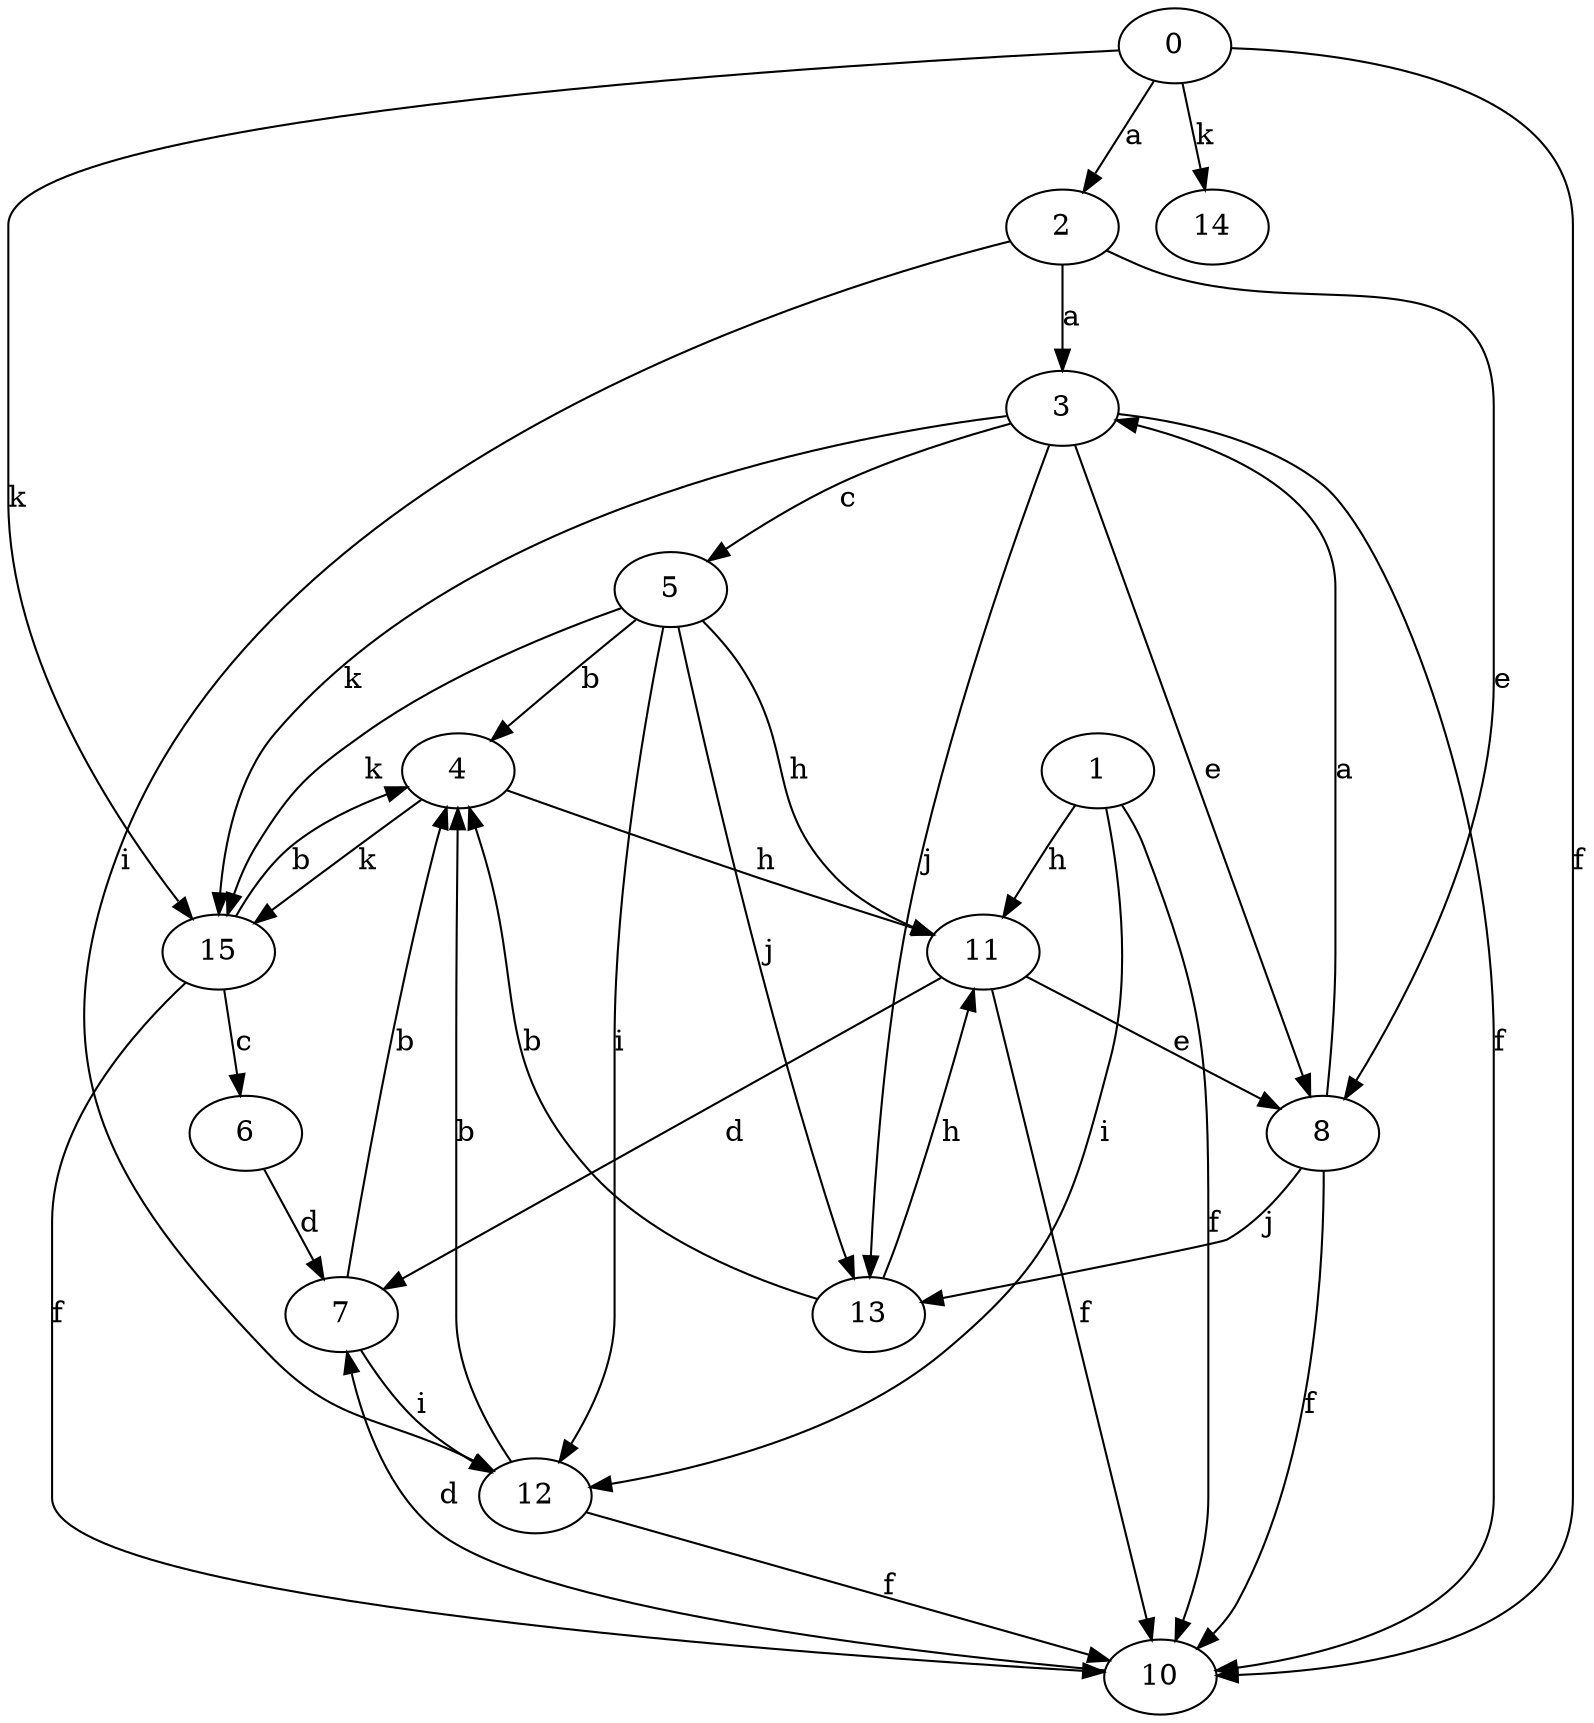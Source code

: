 strict digraph  {
2;
3;
4;
5;
6;
7;
8;
0;
10;
11;
1;
12;
13;
14;
15;
2 -> 3  [label=a];
2 -> 8  [label=e];
2 -> 12  [label=i];
3 -> 5  [label=c];
3 -> 8  [label=e];
3 -> 10  [label=f];
3 -> 13  [label=j];
3 -> 15  [label=k];
4 -> 11  [label=h];
4 -> 15  [label=k];
5 -> 4  [label=b];
5 -> 11  [label=h];
5 -> 12  [label=i];
5 -> 13  [label=j];
5 -> 15  [label=k];
6 -> 7  [label=d];
7 -> 4  [label=b];
7 -> 12  [label=i];
8 -> 3  [label=a];
8 -> 10  [label=f];
8 -> 13  [label=j];
0 -> 2  [label=a];
0 -> 10  [label=f];
0 -> 14  [label=k];
0 -> 15  [label=k];
10 -> 7  [label=d];
11 -> 7  [label=d];
11 -> 8  [label=e];
11 -> 10  [label=f];
1 -> 10  [label=f];
1 -> 11  [label=h];
1 -> 12  [label=i];
12 -> 4  [label=b];
12 -> 10  [label=f];
13 -> 4  [label=b];
13 -> 11  [label=h];
15 -> 4  [label=b];
15 -> 6  [label=c];
15 -> 10  [label=f];
}
